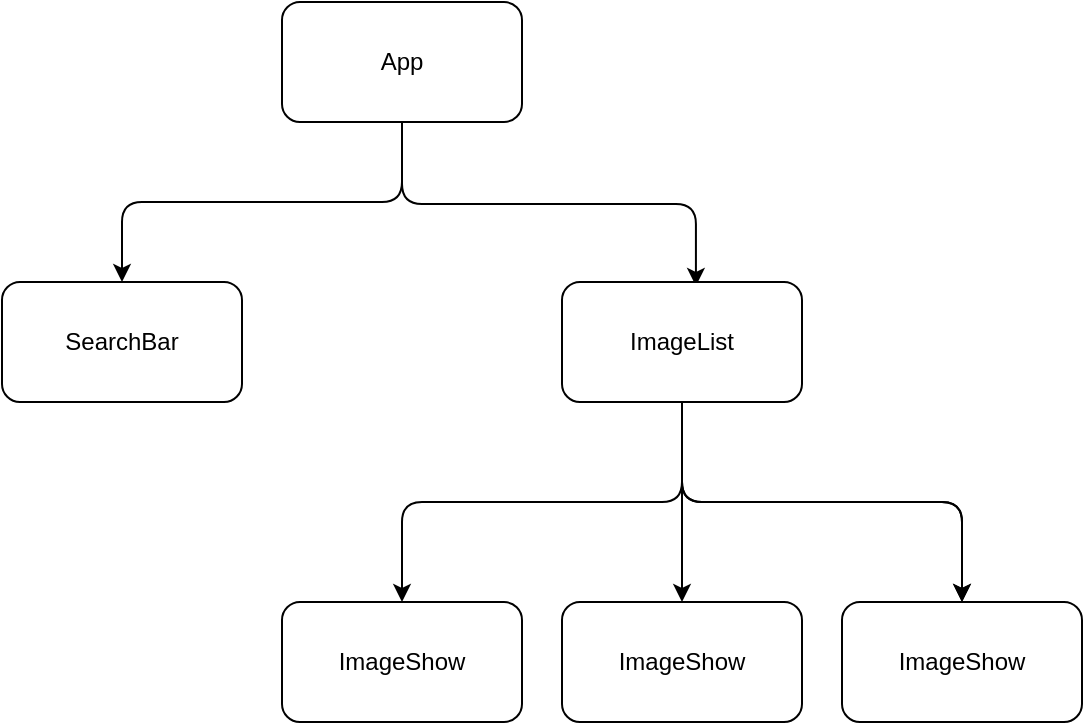 <mxfile>
    <diagram id="3J0TeoTnsDgLqZJynQZB" name="Page-1">
        <mxGraphModel dx="864" dy="829" grid="1" gridSize="10" guides="1" tooltips="1" connect="1" arrows="1" fold="1" page="1" pageScale="1" pageWidth="827" pageHeight="1169" math="0" shadow="0">
            <root>
                <mxCell id="0"/>
                <mxCell id="1" parent="0"/>
                <mxCell id="11" style="html=1;exitX=0.5;exitY=1;exitDx=0;exitDy=0;edgeStyle=elbowEdgeStyle;elbow=vertical;" edge="1" parent="1" source="2" target="5">
                    <mxGeometry relative="1" as="geometry">
                        <mxPoint x="215" y="290" as="targetPoint"/>
                    </mxGeometry>
                </mxCell>
                <mxCell id="12" style="edgeStyle=elbowEdgeStyle;html=1;exitX=0.5;exitY=1;exitDx=0;exitDy=0;entryX=0.558;entryY=0.033;entryDx=0;entryDy=0;entryPerimeter=0;elbow=vertical;" edge="1" parent="1" source="2" target="6">
                    <mxGeometry relative="1" as="geometry"/>
                </mxCell>
                <mxCell id="2" value="App" style="rounded=1;whiteSpace=wrap;html=1;" vertex="1" parent="1">
                    <mxGeometry x="295" y="160" width="120" height="60" as="geometry"/>
                </mxCell>
                <mxCell id="5" value="SearchBar" style="rounded=1;whiteSpace=wrap;html=1;" vertex="1" parent="1">
                    <mxGeometry x="155" y="300" width="120" height="60" as="geometry"/>
                </mxCell>
                <mxCell id="14" value="" style="edgeStyle=elbowEdgeStyle;elbow=vertical;html=1;" edge="1" parent="1" source="6" target="13">
                    <mxGeometry relative="1" as="geometry"/>
                </mxCell>
                <mxCell id="16" value="" style="edgeStyle=elbowEdgeStyle;elbow=vertical;html=1;" edge="1" parent="1" source="6" target="15">
                    <mxGeometry relative="1" as="geometry"/>
                </mxCell>
                <mxCell id="17" value="" style="edgeStyle=elbowEdgeStyle;elbow=vertical;html=1;" edge="1" parent="1" source="6" target="15">
                    <mxGeometry relative="1" as="geometry"/>
                </mxCell>
                <mxCell id="19" value="" style="edgeStyle=elbowEdgeStyle;elbow=vertical;html=1;" edge="1" parent="1" source="6" target="18">
                    <mxGeometry relative="1" as="geometry"/>
                </mxCell>
                <mxCell id="6" value="ImageList" style="rounded=1;whiteSpace=wrap;html=1;" vertex="1" parent="1">
                    <mxGeometry x="435" y="300" width="120" height="60" as="geometry"/>
                </mxCell>
                <mxCell id="13" value="ImageShow" style="rounded=1;whiteSpace=wrap;html=1;shadow=0;" vertex="1" parent="1">
                    <mxGeometry x="295" y="460" width="120" height="60" as="geometry"/>
                </mxCell>
                <mxCell id="15" value="ImageShow" style="rounded=1;whiteSpace=wrap;html=1;" vertex="1" parent="1">
                    <mxGeometry x="575" y="460" width="120" height="60" as="geometry"/>
                </mxCell>
                <mxCell id="18" value="ImageShow" style="rounded=1;whiteSpace=wrap;html=1;" vertex="1" parent="1">
                    <mxGeometry x="435" y="460" width="120" height="60" as="geometry"/>
                </mxCell>
            </root>
        </mxGraphModel>
    </diagram>
</mxfile>